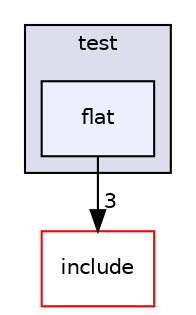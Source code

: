 digraph "externals/magic_get/test/flat" {
  compound=true
  node [ fontsize="10", fontname="Helvetica"];
  edge [ labelfontsize="10", labelfontname="Helvetica"];
  subgraph clusterdir_234817ef0c9f06eb6181bd7128efa1a6 {
    graph [ bgcolor="#ddddee", pencolor="black", label="test" fontname="Helvetica", fontsize="10", URL="dir_234817ef0c9f06eb6181bd7128efa1a6.html"]
  dir_c9bc4734a90d7a8818c50f14867d779f [shape=box, label="flat", style="filled", fillcolor="#eeeeff", pencolor="black", URL="dir_c9bc4734a90d7a8818c50f14867d779f.html"];
  }
  dir_ef55966fe9be6878d4242767a3adebe0 [shape=box label="include" fillcolor="white" style="filled" color="red" URL="dir_ef55966fe9be6878d4242767a3adebe0.html"];
  dir_c9bc4734a90d7a8818c50f14867d779f->dir_ef55966fe9be6878d4242767a3adebe0 [headlabel="3", labeldistance=1.5 headhref="dir_001674_001661.html"];
}
